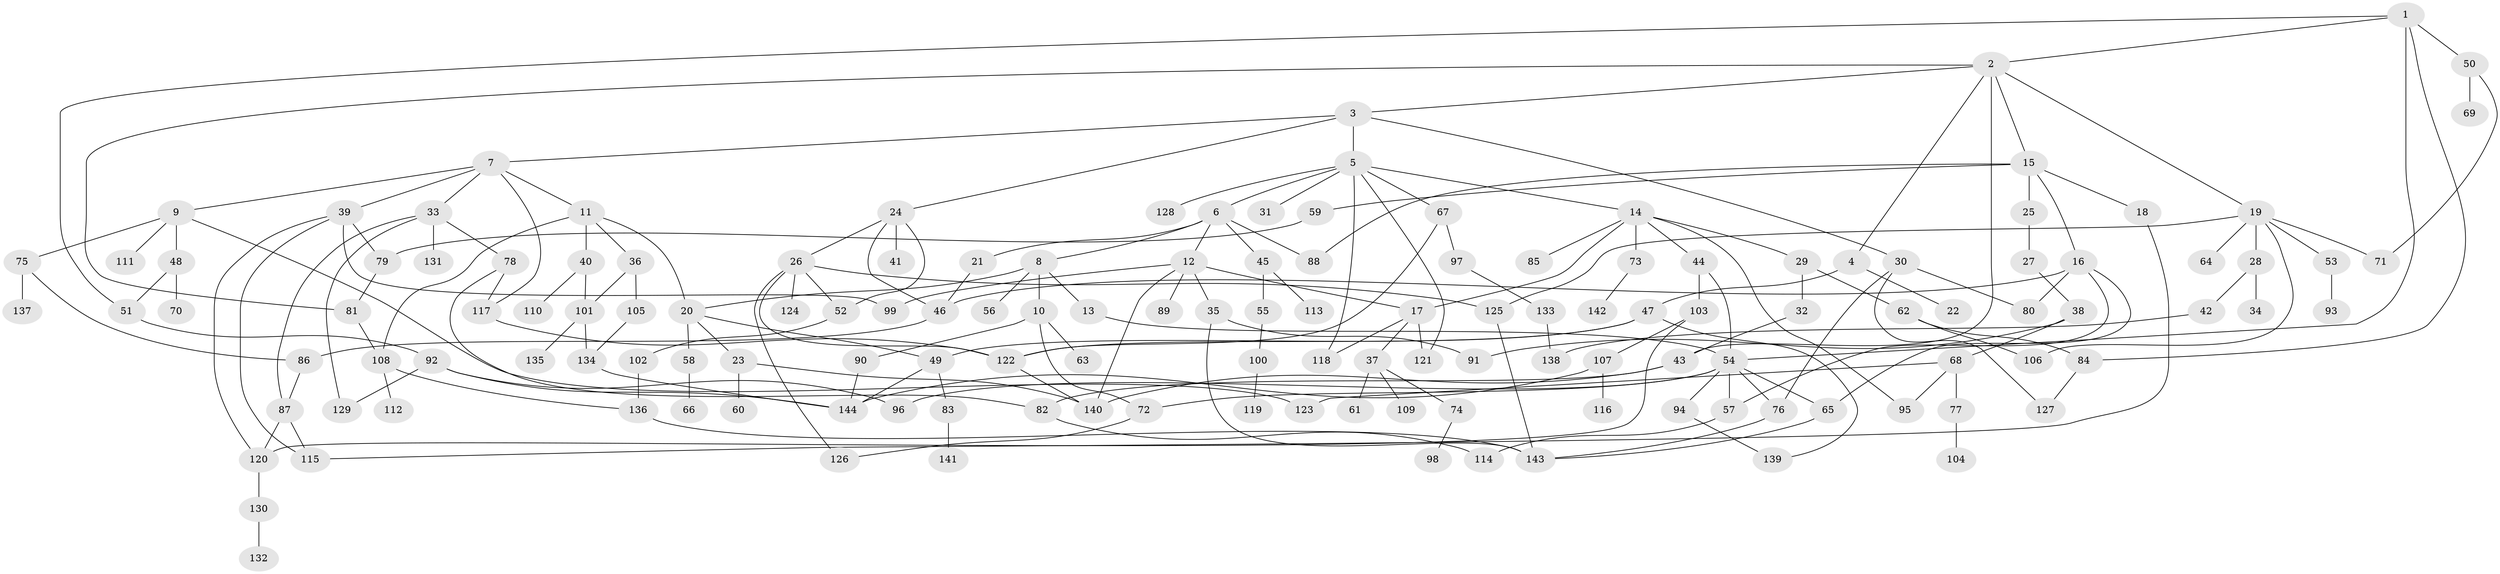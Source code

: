 // Generated by graph-tools (version 1.1) at 2025/01/03/09/25 03:01:11]
// undirected, 144 vertices, 204 edges
graph export_dot {
graph [start="1"]
  node [color=gray90,style=filled];
  1;
  2;
  3;
  4;
  5;
  6;
  7;
  8;
  9;
  10;
  11;
  12;
  13;
  14;
  15;
  16;
  17;
  18;
  19;
  20;
  21;
  22;
  23;
  24;
  25;
  26;
  27;
  28;
  29;
  30;
  31;
  32;
  33;
  34;
  35;
  36;
  37;
  38;
  39;
  40;
  41;
  42;
  43;
  44;
  45;
  46;
  47;
  48;
  49;
  50;
  51;
  52;
  53;
  54;
  55;
  56;
  57;
  58;
  59;
  60;
  61;
  62;
  63;
  64;
  65;
  66;
  67;
  68;
  69;
  70;
  71;
  72;
  73;
  74;
  75;
  76;
  77;
  78;
  79;
  80;
  81;
  82;
  83;
  84;
  85;
  86;
  87;
  88;
  89;
  90;
  91;
  92;
  93;
  94;
  95;
  96;
  97;
  98;
  99;
  100;
  101;
  102;
  103;
  104;
  105;
  106;
  107;
  108;
  109;
  110;
  111;
  112;
  113;
  114;
  115;
  116;
  117;
  118;
  119;
  120;
  121;
  122;
  123;
  124;
  125;
  126;
  127;
  128;
  129;
  130;
  131;
  132;
  133;
  134;
  135;
  136;
  137;
  138;
  139;
  140;
  141;
  142;
  143;
  144;
  1 -- 2;
  1 -- 50;
  1 -- 51;
  1 -- 84;
  1 -- 54;
  2 -- 3;
  2 -- 4;
  2 -- 15;
  2 -- 19;
  2 -- 43;
  2 -- 81;
  3 -- 5;
  3 -- 7;
  3 -- 24;
  3 -- 30;
  4 -- 22;
  4 -- 47;
  5 -- 6;
  5 -- 14;
  5 -- 31;
  5 -- 67;
  5 -- 118;
  5 -- 128;
  5 -- 121;
  6 -- 8;
  6 -- 12;
  6 -- 21;
  6 -- 45;
  6 -- 88;
  7 -- 9;
  7 -- 11;
  7 -- 33;
  7 -- 39;
  7 -- 117;
  8 -- 10;
  8 -- 13;
  8 -- 20;
  8 -- 56;
  9 -- 48;
  9 -- 75;
  9 -- 111;
  9 -- 123;
  10 -- 63;
  10 -- 72;
  10 -- 90;
  11 -- 36;
  11 -- 40;
  11 -- 108;
  11 -- 20;
  12 -- 35;
  12 -- 89;
  12 -- 99;
  12 -- 17;
  12 -- 140;
  13 -- 54;
  14 -- 17;
  14 -- 29;
  14 -- 44;
  14 -- 73;
  14 -- 85;
  14 -- 95;
  15 -- 16;
  15 -- 18;
  15 -- 25;
  15 -- 59;
  15 -- 88;
  16 -- 57;
  16 -- 80;
  16 -- 65;
  16 -- 46;
  17 -- 37;
  17 -- 121;
  17 -- 118;
  18 -- 115;
  19 -- 28;
  19 -- 53;
  19 -- 64;
  19 -- 71;
  19 -- 125;
  19 -- 106;
  20 -- 23;
  20 -- 58;
  20 -- 49;
  21 -- 46;
  23 -- 60;
  23 -- 140;
  24 -- 26;
  24 -- 41;
  24 -- 52;
  24 -- 46;
  25 -- 27;
  26 -- 122;
  26 -- 124;
  26 -- 126;
  26 -- 52;
  26 -- 125;
  27 -- 38;
  28 -- 34;
  28 -- 42;
  29 -- 32;
  29 -- 62;
  30 -- 80;
  30 -- 127;
  30 -- 76;
  32 -- 43;
  33 -- 78;
  33 -- 87;
  33 -- 131;
  33 -- 129;
  35 -- 91;
  35 -- 143;
  36 -- 105;
  36 -- 101;
  37 -- 61;
  37 -- 74;
  37 -- 109;
  38 -- 68;
  38 -- 91;
  39 -- 79;
  39 -- 115;
  39 -- 120;
  39 -- 99;
  40 -- 101;
  40 -- 110;
  42 -- 138;
  43 -- 140;
  43 -- 82;
  44 -- 54;
  44 -- 103;
  45 -- 55;
  45 -- 113;
  46 -- 86;
  47 -- 49;
  47 -- 122;
  47 -- 139;
  48 -- 70;
  48 -- 51;
  49 -- 83;
  49 -- 144;
  50 -- 69;
  50 -- 71;
  51 -- 92;
  52 -- 102;
  53 -- 93;
  54 -- 65;
  54 -- 76;
  54 -- 94;
  54 -- 72;
  54 -- 96;
  54 -- 57;
  55 -- 100;
  57 -- 114;
  58 -- 66;
  59 -- 79;
  62 -- 106;
  62 -- 84;
  65 -- 143;
  67 -- 97;
  67 -- 122;
  68 -- 77;
  68 -- 123;
  68 -- 95;
  72 -- 126;
  73 -- 142;
  74 -- 98;
  75 -- 137;
  75 -- 86;
  76 -- 143;
  77 -- 104;
  78 -- 82;
  78 -- 117;
  79 -- 81;
  81 -- 108;
  82 -- 114;
  83 -- 141;
  84 -- 127;
  86 -- 87;
  87 -- 120;
  87 -- 115;
  90 -- 144;
  92 -- 96;
  92 -- 129;
  92 -- 144;
  94 -- 139;
  97 -- 133;
  100 -- 119;
  101 -- 135;
  101 -- 134;
  102 -- 136;
  103 -- 107;
  103 -- 120;
  105 -- 134;
  107 -- 116;
  107 -- 144;
  108 -- 112;
  108 -- 136;
  117 -- 122;
  120 -- 130;
  122 -- 140;
  125 -- 143;
  130 -- 132;
  133 -- 138;
  134 -- 144;
  136 -- 143;
}
